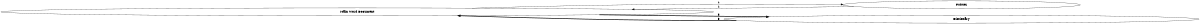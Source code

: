 digraph source_graph {
	rankdir=LR;
	size="8,5"
	node [width=45 fillcolor=purple bordercolor=black label="Main Word Document"] 1; 
	node [width=15 fillcolor=darkgreen bordercolor=black label="Twitter"] 2;
	node [width=30 fillcolor=cyan bordercolor=black label="Dictionary"] 3
	1 -> 2 [label="1" penwidth=1];
	2 -> 1 [label="1" penwidth=1];
	1 -> 3 [label="3" penwidth=3];
	3 -> 1 [label="3" penwidth=3];
}